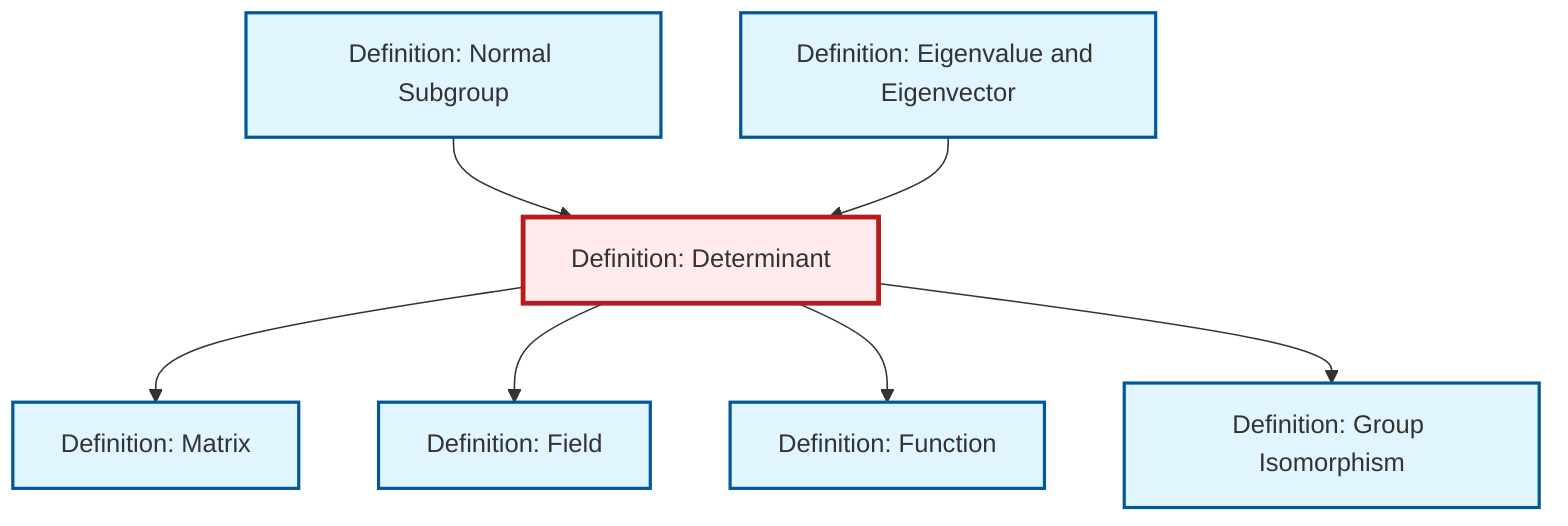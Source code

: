 graph TD
    classDef definition fill:#e1f5fe,stroke:#01579b,stroke-width:2px
    classDef theorem fill:#f3e5f5,stroke:#4a148c,stroke-width:2px
    classDef axiom fill:#fff3e0,stroke:#e65100,stroke-width:2px
    classDef example fill:#e8f5e9,stroke:#1b5e20,stroke-width:2px
    classDef current fill:#ffebee,stroke:#b71c1c,stroke-width:3px
    def-matrix["Definition: Matrix"]:::definition
    def-function["Definition: Function"]:::definition
    def-determinant["Definition: Determinant"]:::definition
    def-eigenvalue-eigenvector["Definition: Eigenvalue and Eigenvector"]:::definition
    def-isomorphism["Definition: Group Isomorphism"]:::definition
    def-normal-subgroup["Definition: Normal Subgroup"]:::definition
    def-field["Definition: Field"]:::definition
    def-normal-subgroup --> def-determinant
    def-determinant --> def-matrix
    def-determinant --> def-field
    def-determinant --> def-function
    def-eigenvalue-eigenvector --> def-determinant
    def-determinant --> def-isomorphism
    class def-determinant current